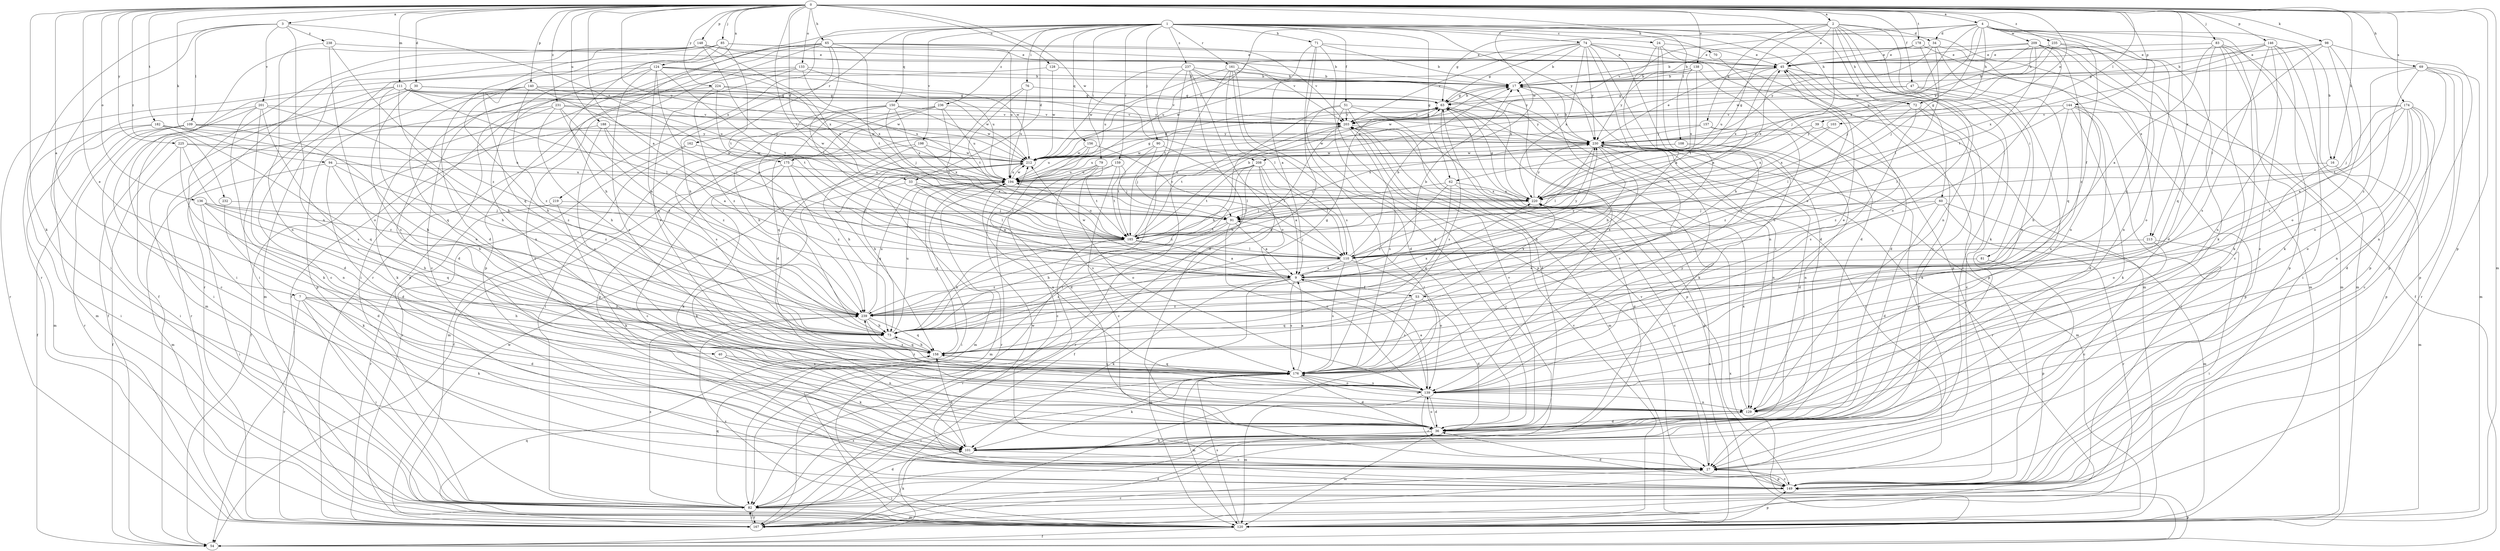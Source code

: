 strict digraph  {
0;
1;
2;
3;
4;
7;
9;
16;
17;
24;
27;
30;
33;
34;
36;
39;
40;
45;
47;
51;
53;
54;
60;
62;
63;
65;
69;
70;
71;
72;
73;
74;
76;
79;
81;
82;
83;
85;
90;
91;
94;
98;
101;
103;
108;
109;
110;
111;
120;
124;
128;
129;
133;
136;
138;
139;
140;
144;
146;
148;
149;
150;
156;
157;
158;
159;
161;
162;
167;
174;
175;
176;
178;
182;
185;
188;
194;
198;
201;
203;
208;
209;
212;
213;
219;
220;
224;
225;
230;
231;
232;
235;
236;
237;
238;
239;
0 -> 2  [label=a];
0 -> 3  [label=a];
0 -> 4  [label=a];
0 -> 7  [label=a];
0 -> 9  [label=a];
0 -> 16  [label=b];
0 -> 30  [label=d];
0 -> 33  [label=d];
0 -> 39  [label=e];
0 -> 40  [label=e];
0 -> 47  [label=f];
0 -> 60  [label=g];
0 -> 65  [label=h];
0 -> 69  [label=h];
0 -> 83  [label=j];
0 -> 85  [label=j];
0 -> 94  [label=k];
0 -> 98  [label=k];
0 -> 101  [label=k];
0 -> 103  [label=l];
0 -> 108  [label=l];
0 -> 111  [label=m];
0 -> 120  [label=m];
0 -> 124  [label=n];
0 -> 128  [label=n];
0 -> 133  [label=o];
0 -> 136  [label=o];
0 -> 138  [label=o];
0 -> 140  [label=p];
0 -> 144  [label=p];
0 -> 146  [label=p];
0 -> 148  [label=p];
0 -> 149  [label=p];
0 -> 174  [label=s];
0 -> 178  [label=t];
0 -> 182  [label=t];
0 -> 185  [label=t];
0 -> 188  [label=u];
0 -> 194  [label=u];
0 -> 208  [label=w];
0 -> 213  [label=x];
0 -> 224  [label=y];
0 -> 225  [label=y];
0 -> 231  [label=z];
0 -> 232  [label=z];
0 -> 235  [label=z];
1 -> 24  [label=c];
1 -> 27  [label=c];
1 -> 33  [label=d];
1 -> 51  [label=f];
1 -> 62  [label=g];
1 -> 70  [label=h];
1 -> 71  [label=h];
1 -> 72  [label=h];
1 -> 74  [label=i];
1 -> 76  [label=i];
1 -> 79  [label=i];
1 -> 90  [label=j];
1 -> 150  [label=q];
1 -> 156  [label=q];
1 -> 159  [label=r];
1 -> 161  [label=r];
1 -> 162  [label=r];
1 -> 167  [label=r];
1 -> 198  [label=v];
1 -> 213  [label=x];
1 -> 219  [label=x];
1 -> 230  [label=y];
1 -> 236  [label=z];
1 -> 237  [label=z];
2 -> 34  [label=d];
2 -> 45  [label=e];
2 -> 62  [label=g];
2 -> 72  [label=h];
2 -> 81  [label=i];
2 -> 91  [label=j];
2 -> 101  [label=k];
2 -> 129  [label=n];
2 -> 139  [label=o];
2 -> 157  [label=q];
2 -> 175  [label=s];
2 -> 208  [label=w];
3 -> 82  [label=i];
3 -> 109  [label=l];
3 -> 129  [label=n];
3 -> 167  [label=r];
3 -> 175  [label=s];
3 -> 201  [label=v];
3 -> 238  [label=z];
4 -> 16  [label=b];
4 -> 27  [label=c];
4 -> 34  [label=d];
4 -> 53  [label=f];
4 -> 63  [label=g];
4 -> 72  [label=h];
4 -> 101  [label=k];
4 -> 158  [label=q];
4 -> 194  [label=u];
4 -> 203  [label=v];
4 -> 209  [label=w];
4 -> 212  [label=w];
4 -> 220  [label=x];
7 -> 36  [label=d];
7 -> 73  [label=h];
7 -> 82  [label=i];
7 -> 101  [label=k];
7 -> 167  [label=r];
7 -> 239  [label=z];
9 -> 17  [label=b];
9 -> 53  [label=f];
9 -> 101  [label=k];
9 -> 120  [label=m];
9 -> 176  [label=s];
9 -> 212  [label=w];
9 -> 230  [label=y];
9 -> 239  [label=z];
16 -> 120  [label=m];
16 -> 139  [label=o];
16 -> 194  [label=u];
17 -> 63  [label=g];
17 -> 167  [label=r];
17 -> 176  [label=s];
24 -> 9  [label=a];
24 -> 36  [label=d];
24 -> 45  [label=e];
24 -> 73  [label=h];
24 -> 120  [label=m];
27 -> 149  [label=p];
27 -> 203  [label=v];
30 -> 27  [label=c];
30 -> 54  [label=f];
30 -> 63  [label=g];
30 -> 176  [label=s];
30 -> 203  [label=v];
33 -> 9  [label=a];
33 -> 101  [label=k];
33 -> 110  [label=l];
33 -> 185  [label=t];
33 -> 220  [label=x];
34 -> 45  [label=e];
34 -> 91  [label=j];
34 -> 129  [label=n];
34 -> 158  [label=q];
34 -> 230  [label=y];
36 -> 101  [label=k];
36 -> 120  [label=m];
36 -> 139  [label=o];
36 -> 203  [label=v];
39 -> 220  [label=x];
39 -> 230  [label=y];
39 -> 239  [label=z];
40 -> 101  [label=k];
40 -> 129  [label=n];
40 -> 176  [label=s];
45 -> 17  [label=b];
45 -> 27  [label=c];
45 -> 149  [label=p];
45 -> 194  [label=u];
45 -> 220  [label=x];
47 -> 63  [label=g];
47 -> 129  [label=n];
47 -> 176  [label=s];
47 -> 212  [label=w];
51 -> 36  [label=d];
51 -> 73  [label=h];
51 -> 82  [label=i];
51 -> 149  [label=p];
51 -> 158  [label=q];
51 -> 203  [label=v];
51 -> 230  [label=y];
53 -> 36  [label=d];
53 -> 158  [label=q];
53 -> 176  [label=s];
53 -> 220  [label=x];
53 -> 239  [label=z];
54 -> 63  [label=g];
54 -> 149  [label=p];
54 -> 220  [label=x];
60 -> 36  [label=d];
60 -> 91  [label=j];
60 -> 110  [label=l];
60 -> 120  [label=m];
60 -> 167  [label=r];
62 -> 27  [label=c];
62 -> 158  [label=q];
62 -> 185  [label=t];
62 -> 220  [label=x];
62 -> 239  [label=z];
63 -> 17  [label=b];
63 -> 101  [label=k];
63 -> 139  [label=o];
63 -> 176  [label=s];
63 -> 203  [label=v];
65 -> 27  [label=c];
65 -> 45  [label=e];
65 -> 54  [label=f];
65 -> 73  [label=h];
65 -> 82  [label=i];
65 -> 110  [label=l];
65 -> 149  [label=p];
65 -> 185  [label=t];
65 -> 194  [label=u];
65 -> 203  [label=v];
69 -> 17  [label=b];
69 -> 120  [label=m];
69 -> 129  [label=n];
69 -> 139  [label=o];
69 -> 149  [label=p];
69 -> 167  [label=r];
69 -> 239  [label=z];
70 -> 36  [label=d];
71 -> 9  [label=a];
71 -> 17  [label=b];
71 -> 36  [label=d];
71 -> 45  [label=e];
71 -> 149  [label=p];
71 -> 167  [label=r];
72 -> 27  [label=c];
72 -> 101  [label=k];
72 -> 110  [label=l];
72 -> 176  [label=s];
72 -> 203  [label=v];
73 -> 45  [label=e];
73 -> 63  [label=g];
73 -> 158  [label=q];
73 -> 194  [label=u];
74 -> 9  [label=a];
74 -> 17  [label=b];
74 -> 45  [label=e];
74 -> 63  [label=g];
74 -> 139  [label=o];
74 -> 149  [label=p];
74 -> 176  [label=s];
74 -> 194  [label=u];
74 -> 203  [label=v];
74 -> 220  [label=x];
74 -> 230  [label=y];
76 -> 36  [label=d];
76 -> 63  [label=g];
76 -> 185  [label=t];
76 -> 194  [label=u];
79 -> 27  [label=c];
79 -> 139  [label=o];
79 -> 176  [label=s];
79 -> 185  [label=t];
79 -> 194  [label=u];
81 -> 9  [label=a];
81 -> 149  [label=p];
82 -> 36  [label=d];
82 -> 63  [label=g];
82 -> 120  [label=m];
82 -> 158  [label=q];
82 -> 167  [label=r];
82 -> 176  [label=s];
82 -> 239  [label=z];
83 -> 9  [label=a];
83 -> 27  [label=c];
83 -> 45  [label=e];
83 -> 101  [label=k];
83 -> 120  [label=m];
83 -> 149  [label=p];
83 -> 158  [label=q];
85 -> 36  [label=d];
85 -> 45  [label=e];
85 -> 73  [label=h];
85 -> 82  [label=i];
85 -> 158  [label=q];
85 -> 185  [label=t];
85 -> 203  [label=v];
90 -> 91  [label=j];
90 -> 110  [label=l];
90 -> 185  [label=t];
90 -> 212  [label=w];
91 -> 9  [label=a];
91 -> 73  [label=h];
91 -> 139  [label=o];
91 -> 185  [label=t];
94 -> 36  [label=d];
94 -> 73  [label=h];
94 -> 120  [label=m];
94 -> 194  [label=u];
94 -> 239  [label=z];
98 -> 45  [label=e];
98 -> 110  [label=l];
98 -> 139  [label=o];
98 -> 149  [label=p];
98 -> 176  [label=s];
98 -> 220  [label=x];
101 -> 27  [label=c];
101 -> 158  [label=q];
103 -> 220  [label=x];
103 -> 230  [label=y];
108 -> 27  [label=c];
108 -> 129  [label=n];
108 -> 194  [label=u];
108 -> 212  [label=w];
109 -> 54  [label=f];
109 -> 73  [label=h];
109 -> 82  [label=i];
109 -> 167  [label=r];
109 -> 212  [label=w];
109 -> 230  [label=y];
110 -> 9  [label=a];
110 -> 17  [label=b];
110 -> 91  [label=j];
110 -> 139  [label=o];
110 -> 176  [label=s];
110 -> 230  [label=y];
110 -> 239  [label=z];
111 -> 63  [label=g];
111 -> 73  [label=h];
111 -> 82  [label=i];
111 -> 110  [label=l];
111 -> 120  [label=m];
111 -> 158  [label=q];
111 -> 194  [label=u];
111 -> 212  [label=w];
111 -> 230  [label=y];
120 -> 54  [label=f];
120 -> 149  [label=p];
120 -> 158  [label=q];
120 -> 176  [label=s];
120 -> 203  [label=v];
120 -> 220  [label=x];
120 -> 239  [label=z];
124 -> 9  [label=a];
124 -> 17  [label=b];
124 -> 120  [label=m];
124 -> 129  [label=n];
124 -> 139  [label=o];
124 -> 158  [label=q];
124 -> 185  [label=t];
124 -> 212  [label=w];
124 -> 220  [label=x];
128 -> 17  [label=b];
128 -> 167  [label=r];
128 -> 212  [label=w];
129 -> 36  [label=d];
129 -> 220  [label=x];
133 -> 17  [label=b];
133 -> 27  [label=c];
133 -> 149  [label=p];
133 -> 176  [label=s];
133 -> 194  [label=u];
133 -> 220  [label=x];
136 -> 36  [label=d];
136 -> 73  [label=h];
136 -> 82  [label=i];
136 -> 91  [label=j];
136 -> 158  [label=q];
138 -> 17  [label=b];
138 -> 36  [label=d];
138 -> 185  [label=t];
138 -> 212  [label=w];
138 -> 220  [label=x];
138 -> 230  [label=y];
139 -> 9  [label=a];
139 -> 27  [label=c];
139 -> 36  [label=d];
139 -> 120  [label=m];
139 -> 129  [label=n];
139 -> 176  [label=s];
139 -> 194  [label=u];
139 -> 230  [label=y];
139 -> 239  [label=z];
140 -> 63  [label=g];
140 -> 73  [label=h];
140 -> 110  [label=l];
140 -> 139  [label=o];
140 -> 149  [label=p];
140 -> 212  [label=w];
140 -> 239  [label=z];
144 -> 36  [label=d];
144 -> 73  [label=h];
144 -> 82  [label=i];
144 -> 101  [label=k];
144 -> 110  [label=l];
144 -> 149  [label=p];
144 -> 203  [label=v];
146 -> 17  [label=b];
146 -> 45  [label=e];
146 -> 63  [label=g];
146 -> 82  [label=i];
146 -> 101  [label=k];
146 -> 129  [label=n];
146 -> 149  [label=p];
146 -> 176  [label=s];
148 -> 17  [label=b];
148 -> 45  [label=e];
148 -> 54  [label=f];
148 -> 82  [label=i];
148 -> 91  [label=j];
148 -> 167  [label=r];
148 -> 220  [label=x];
149 -> 27  [label=c];
149 -> 36  [label=d];
149 -> 82  [label=i];
149 -> 212  [label=w];
150 -> 73  [label=h];
150 -> 91  [label=j];
150 -> 176  [label=s];
150 -> 203  [label=v];
150 -> 212  [label=w];
150 -> 220  [label=x];
150 -> 239  [label=z];
156 -> 36  [label=d];
156 -> 110  [label=l];
156 -> 194  [label=u];
156 -> 212  [label=w];
157 -> 185  [label=t];
157 -> 212  [label=w];
157 -> 230  [label=y];
157 -> 239  [label=z];
158 -> 17  [label=b];
158 -> 73  [label=h];
158 -> 176  [label=s];
159 -> 27  [label=c];
159 -> 91  [label=j];
159 -> 167  [label=r];
159 -> 185  [label=t];
159 -> 194  [label=u];
161 -> 17  [label=b];
161 -> 36  [label=d];
161 -> 82  [label=i];
161 -> 110  [label=l];
161 -> 129  [label=n];
161 -> 176  [label=s];
161 -> 194  [label=u];
162 -> 120  [label=m];
162 -> 167  [label=r];
162 -> 212  [label=w];
167 -> 27  [label=c];
167 -> 36  [label=d];
167 -> 82  [label=i];
167 -> 101  [label=k];
167 -> 212  [label=w];
174 -> 9  [label=a];
174 -> 27  [label=c];
174 -> 36  [label=d];
174 -> 91  [label=j];
174 -> 129  [label=n];
174 -> 139  [label=o];
174 -> 149  [label=p];
174 -> 185  [label=t];
174 -> 203  [label=v];
175 -> 27  [label=c];
175 -> 101  [label=k];
175 -> 110  [label=l];
175 -> 194  [label=u];
175 -> 239  [label=z];
176 -> 9  [label=a];
176 -> 36  [label=d];
176 -> 45  [label=e];
176 -> 82  [label=i];
176 -> 101  [label=k];
176 -> 120  [label=m];
176 -> 129  [label=n];
176 -> 139  [label=o];
176 -> 158  [label=q];
178 -> 17  [label=b];
178 -> 45  [label=e];
178 -> 110  [label=l];
178 -> 120  [label=m];
182 -> 82  [label=i];
182 -> 120  [label=m];
182 -> 158  [label=q];
182 -> 230  [label=y];
182 -> 239  [label=z];
185 -> 9  [label=a];
185 -> 17  [label=b];
185 -> 73  [label=h];
185 -> 110  [label=l];
185 -> 167  [label=r];
185 -> 194  [label=u];
185 -> 203  [label=v];
185 -> 230  [label=y];
188 -> 9  [label=a];
188 -> 54  [label=f];
188 -> 176  [label=s];
188 -> 230  [label=y];
188 -> 239  [label=z];
194 -> 63  [label=g];
194 -> 82  [label=i];
194 -> 120  [label=m];
194 -> 158  [label=q];
194 -> 212  [label=w];
194 -> 220  [label=x];
198 -> 54  [label=f];
198 -> 73  [label=h];
198 -> 212  [label=w];
198 -> 220  [label=x];
201 -> 27  [label=c];
201 -> 36  [label=d];
201 -> 73  [label=h];
201 -> 101  [label=k];
201 -> 120  [label=m];
201 -> 176  [label=s];
201 -> 203  [label=v];
203 -> 63  [label=g];
203 -> 73  [label=h];
203 -> 120  [label=m];
203 -> 176  [label=s];
203 -> 185  [label=t];
203 -> 230  [label=y];
208 -> 9  [label=a];
208 -> 54  [label=f];
208 -> 110  [label=l];
208 -> 167  [label=r];
208 -> 185  [label=t];
208 -> 194  [label=u];
208 -> 239  [label=z];
209 -> 17  [label=b];
209 -> 45  [label=e];
209 -> 54  [label=f];
209 -> 91  [label=j];
209 -> 110  [label=l];
209 -> 120  [label=m];
209 -> 129  [label=n];
209 -> 185  [label=t];
209 -> 212  [label=w];
209 -> 239  [label=z];
212 -> 63  [label=g];
212 -> 73  [label=h];
212 -> 120  [label=m];
212 -> 158  [label=q];
212 -> 194  [label=u];
213 -> 27  [label=c];
213 -> 82  [label=i];
213 -> 110  [label=l];
219 -> 91  [label=j];
219 -> 101  [label=k];
219 -> 167  [label=r];
220 -> 45  [label=e];
220 -> 63  [label=g];
220 -> 91  [label=j];
220 -> 230  [label=y];
224 -> 36  [label=d];
224 -> 63  [label=g];
224 -> 185  [label=t];
224 -> 194  [label=u];
224 -> 239  [label=z];
225 -> 54  [label=f];
225 -> 129  [label=n];
225 -> 194  [label=u];
225 -> 212  [label=w];
225 -> 239  [label=z];
230 -> 17  [label=b];
230 -> 36  [label=d];
230 -> 45  [label=e];
230 -> 73  [label=h];
230 -> 110  [label=l];
230 -> 120  [label=m];
230 -> 129  [label=n];
230 -> 167  [label=r];
230 -> 176  [label=s];
230 -> 212  [label=w];
231 -> 9  [label=a];
231 -> 73  [label=h];
231 -> 101  [label=k];
231 -> 167  [label=r];
231 -> 203  [label=v];
231 -> 212  [label=w];
231 -> 239  [label=z];
232 -> 91  [label=j];
232 -> 101  [label=k];
235 -> 17  [label=b];
235 -> 36  [label=d];
235 -> 45  [label=e];
235 -> 139  [label=o];
235 -> 230  [label=y];
236 -> 82  [label=i];
236 -> 149  [label=p];
236 -> 158  [label=q];
236 -> 185  [label=t];
236 -> 194  [label=u];
236 -> 203  [label=v];
237 -> 17  [label=b];
237 -> 36  [label=d];
237 -> 82  [label=i];
237 -> 139  [label=o];
237 -> 185  [label=t];
237 -> 212  [label=w];
237 -> 220  [label=x];
237 -> 230  [label=y];
238 -> 45  [label=e];
238 -> 129  [label=n];
238 -> 139  [label=o];
238 -> 239  [label=z];
239 -> 73  [label=h];
239 -> 158  [label=q];
239 -> 176  [label=s];
239 -> 194  [label=u];
239 -> 220  [label=x];
}
